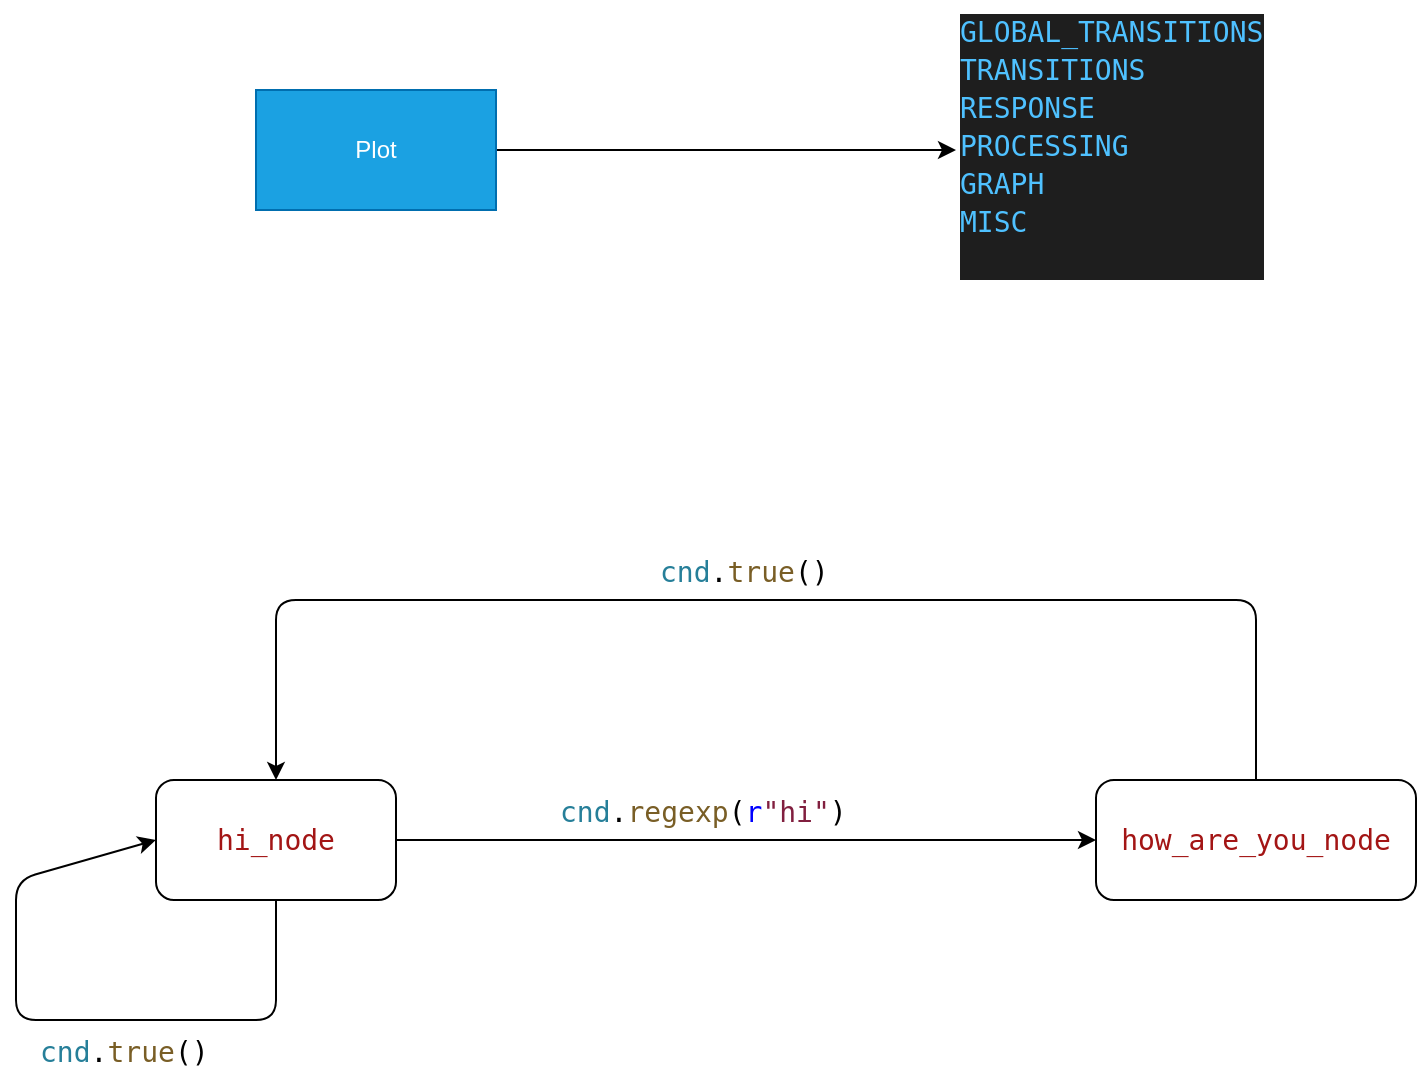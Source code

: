 <mxfile>
    <diagram id="G1IOVDpFXPWN2gBBukcB" name="Page-1">
        <mxGraphModel dx="1074" dy="839" grid="1" gridSize="10" guides="1" tooltips="1" connect="1" arrows="1" fold="1" page="1" pageScale="1" pageWidth="850" pageHeight="1100" math="0" shadow="0">
            <root>
                <mxCell id="0"/>
                <mxCell id="1" parent="0"/>
                <mxCell id="8" value="" style="edgeStyle=orthogonalEdgeStyle;rounded=0;orthogonalLoop=1;jettySize=auto;html=1;entryX=0;entryY=0.5;entryDx=0;entryDy=0;" parent="1" source="7" target="15" edge="1">
                    <mxGeometry relative="1" as="geometry">
                        <mxPoint x="320" y="85" as="targetPoint"/>
                    </mxGeometry>
                </mxCell>
                <mxCell id="7" value="Plot" style="rounded=0;whiteSpace=wrap;html=1;fillColor=#1ba1e2;strokeColor=#006EAF;fontColor=#ffffff;" parent="1" vertex="1">
                    <mxGeometry x="160" y="195" width="120" height="60" as="geometry"/>
                </mxCell>
                <mxCell id="15" value="&lt;div style=&quot;color: rgb(212 , 212 , 212) ; background-color: rgb(30 , 30 , 30) ; font-family: &amp;#34;droid sans mono&amp;#34; , monospace , monospace , &amp;#34;droid sans fallback&amp;#34; ; font-weight: normal ; font-size: 14px ; line-height: 19px&quot;&gt;&lt;div&gt;&lt;span style=&quot;color: #4fc1ff&quot;&gt;GLOBAL_TRANSITIONS&lt;/span&gt;&lt;/div&gt;&lt;div&gt;&lt;span style=&quot;color: #4fc1ff&quot;&gt;TRANSITIONS&lt;/span&gt;&lt;/div&gt;&lt;div&gt;&lt;span style=&quot;color: #4fc1ff&quot;&gt;RESPONSE&lt;/span&gt;&lt;/div&gt;&lt;div&gt;&lt;span style=&quot;color: #4fc1ff&quot;&gt;PROCESSING&lt;/span&gt;&lt;/div&gt;&lt;div&gt;&lt;span style=&quot;color: #4fc1ff&quot;&gt;GRAPH&lt;/span&gt;&lt;/div&gt;&lt;div&gt;&lt;span style=&quot;color: #4fc1ff&quot;&gt;MISC&lt;/span&gt;&lt;/div&gt;&lt;br&gt;&lt;/div&gt;" style="text;whiteSpace=wrap;html=1;" parent="1" vertex="1">
                    <mxGeometry x="510" y="150" width="160" height="150" as="geometry"/>
                </mxCell>
                <mxCell id="19" value="" style="edgeStyle=none;html=1;" edge="1" parent="1" source="17" target="18">
                    <mxGeometry relative="1" as="geometry"/>
                </mxCell>
                <mxCell id="17" value="&lt;div style=&quot;background-color: rgb(255 , 255 , 255) ; font-family: &amp;#34;droid sans mono&amp;#34; , monospace , monospace , &amp;#34;droid sans fallback&amp;#34; ; font-size: 14px ; line-height: 19px&quot;&gt;&lt;span style=&quot;color: #a31515&quot;&gt;hi_node&lt;/span&gt;&lt;/div&gt;" style="rounded=1;whiteSpace=wrap;html=1;" vertex="1" parent="1">
                    <mxGeometry x="110" y="540" width="120" height="60" as="geometry"/>
                </mxCell>
                <mxCell id="18" value="&lt;div style=&quot;background-color: rgb(255 , 255 , 255) ; font-family: &amp;#34;droid sans mono&amp;#34; , monospace , monospace , &amp;#34;droid sans fallback&amp;#34; ; font-size: 14px ; line-height: 19px&quot;&gt;&lt;span style=&quot;color: #a31515&quot;&gt;how_are_you_node&lt;/span&gt;&lt;/div&gt;" style="rounded=1;whiteSpace=wrap;html=1;" vertex="1" parent="1">
                    <mxGeometry x="580" y="540" width="160" height="60" as="geometry"/>
                </mxCell>
                <mxCell id="26" value="" style="edgeStyle=none;html=1;entryX=0;entryY=0.5;entryDx=0;entryDy=0;" edge="1" parent="1" source="17" target="17">
                    <mxGeometry relative="1" as="geometry">
                        <mxPoint x="170" y="600" as="sourcePoint"/>
                        <mxPoint x="110" y="570" as="targetPoint"/>
                        <Array as="points">
                            <mxPoint x="170" y="660"/>
                            <mxPoint x="40" y="660"/>
                            <mxPoint x="40" y="590"/>
                        </Array>
                    </mxGeometry>
                </mxCell>
                <mxCell id="28" value="" style="edgeStyle=none;html=1;entryX=0.5;entryY=0;entryDx=0;entryDy=0;exitX=0.5;exitY=0;exitDx=0;exitDy=0;" edge="1" parent="1" source="18" target="17">
                    <mxGeometry relative="1" as="geometry">
                        <mxPoint x="660" y="540" as="sourcePoint"/>
                        <mxPoint x="170" y="540" as="targetPoint"/>
                        <Array as="points">
                            <mxPoint x="660" y="450"/>
                            <mxPoint x="410" y="450"/>
                            <mxPoint x="170" y="450"/>
                        </Array>
                    </mxGeometry>
                </mxCell>
                <mxCell id="29" value="&lt;meta charset=&quot;utf-8&quot;&gt;&lt;div style=&quot;color: rgb(0, 0, 0); background-color: rgb(255, 255, 255); font-family: &amp;quot;droid sans mono&amp;quot;, monospace, monospace, &amp;quot;droid sans fallback&amp;quot;; font-weight: normal; font-size: 14px; line-height: 19px;&quot;&gt;&lt;div&gt;&lt;span style=&quot;color: #267f99&quot;&gt;cnd&lt;/span&gt;&lt;span style=&quot;color: #000000&quot;&gt;.&lt;/span&gt;&lt;span style=&quot;color: #795e26&quot;&gt;regexp&lt;/span&gt;&lt;span style=&quot;color: #000000&quot;&gt;(&lt;/span&gt;&lt;span style=&quot;color: #0000ff&quot;&gt;r&lt;/span&gt;&lt;span style=&quot;color: #811f3f&quot;&gt;&quot;hi&quot;&lt;/span&gt;&lt;span style=&quot;color: #000000&quot;&gt;)&lt;/span&gt;&lt;/div&gt;&lt;/div&gt;" style="text;whiteSpace=wrap;html=1;" vertex="1" parent="1">
                    <mxGeometry x="310" y="540" width="170" height="30" as="geometry"/>
                </mxCell>
                <mxCell id="30" value="&lt;meta charset=&quot;utf-8&quot;&gt;&lt;div style=&quot;color: rgb(0, 0, 0); background-color: rgb(255, 255, 255); font-family: &amp;quot;droid sans mono&amp;quot;, monospace, monospace, &amp;quot;droid sans fallback&amp;quot;; font-weight: normal; font-size: 14px; line-height: 19px;&quot;&gt;&lt;div&gt;&lt;span style=&quot;color: #267f99&quot;&gt;cnd&lt;/span&gt;&lt;span style=&quot;color: #000000&quot;&gt;.&lt;/span&gt;&lt;span style=&quot;color: #795e26&quot;&gt;true&lt;/span&gt;&lt;span style=&quot;color: #000000&quot;&gt;()&lt;/span&gt;&lt;/div&gt;&lt;/div&gt;" style="text;whiteSpace=wrap;html=1;" vertex="1" parent="1">
                    <mxGeometry x="50" y="660" width="110" height="30" as="geometry"/>
                </mxCell>
                <mxCell id="31" value="&lt;meta charset=&quot;utf-8&quot;&gt;&lt;div style=&quot;color: rgb(0, 0, 0); background-color: rgb(255, 255, 255); font-family: &amp;quot;droid sans mono&amp;quot;, monospace, monospace, &amp;quot;droid sans fallback&amp;quot;; font-weight: normal; font-size: 14px; line-height: 19px;&quot;&gt;&lt;div&gt;&lt;span style=&quot;color: #267f99&quot;&gt;cnd&lt;/span&gt;&lt;span style=&quot;color: #000000&quot;&gt;.&lt;/span&gt;&lt;span style=&quot;color: #795e26&quot;&gt;true&lt;/span&gt;&lt;span style=&quot;color: #000000&quot;&gt;()&lt;/span&gt;&lt;/div&gt;&lt;/div&gt;" style="text;whiteSpace=wrap;html=1;" vertex="1" parent="1">
                    <mxGeometry x="360" y="420" width="110" height="30" as="geometry"/>
                </mxCell>
            </root>
        </mxGraphModel>
    </diagram>
</mxfile>